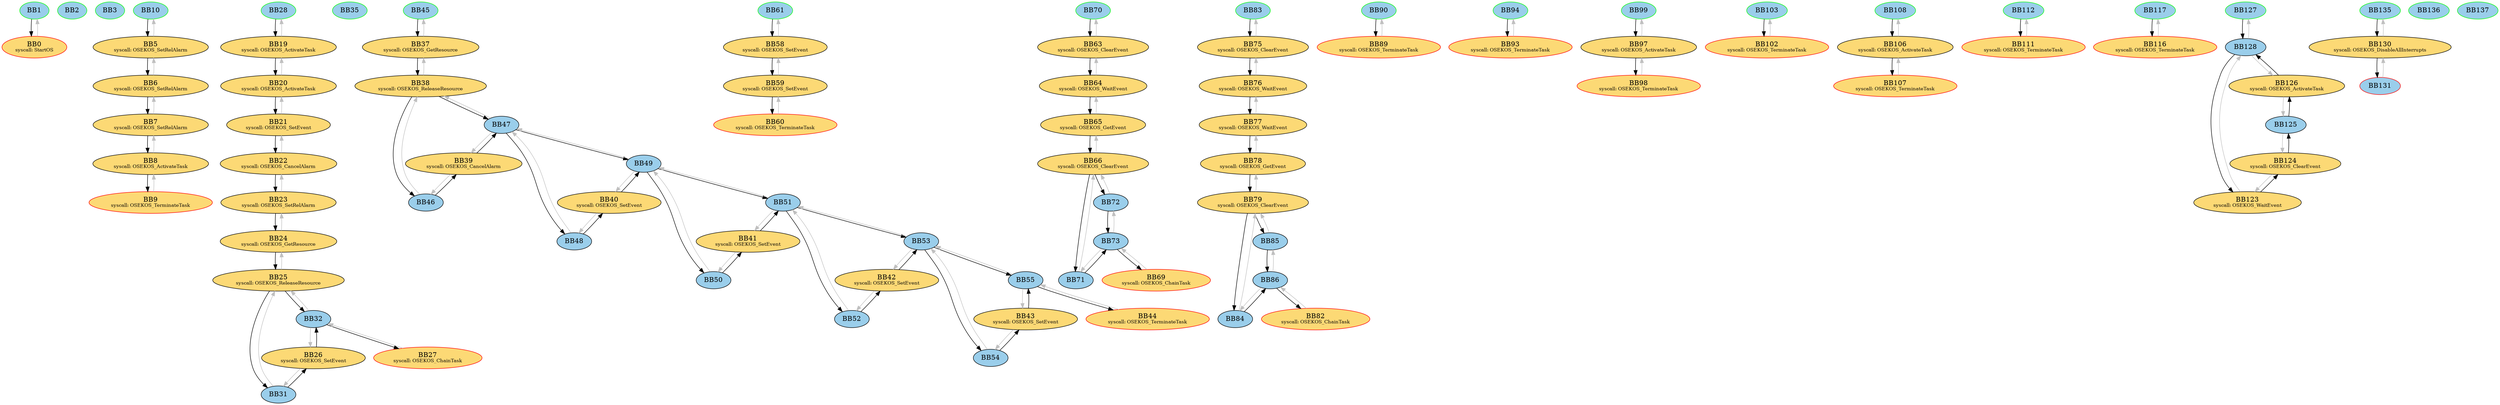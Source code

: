 digraph G {
	subgraph main{
		node [style=filled];
		"BB1" "BB0" ;
		BB1 -> BB0;
		BB1[fillcolor="#9ACEEB" style=filled];
		BB0[fillcolor="#FCD975" style=filled label=<BB0<BR />
<FONT POINT-SIZE="10">syscall: StartOS</FONT>>];
		BB0 -> BB1[color=grey];
		BB0 [color=red style=filled] ;
		BB1 [color=green style=filled];
		label = "main";
	}
	subgraph isr1_tmp{
		node [style=filled];
		"BB2" ;
		BB2[fillcolor="#9ACEEB" style=filled];
		BB2 [color=red style=filled] ;
		BB2 [color=green style=filled];
		label = "isr1_tmp";
	}
	subgraph OSEKOS_ISR_isr_button_start{
		node [style=filled];
		"BB3" ;
		BB3[fillcolor="#9ACEEB" style=filled];
		BB3 [color=red style=filled] ;
		BB3 [color=green style=filled];
		label = "OSEKOS_ISR_isr_button_start";
	}
	subgraph OSEKOS_TASK_FUNC_InitTask{
		node [style=filled];
		"BB10" "BB5" "BB6" "BB7" "BB8" "BB9" ;
		BB10 -> BB5;
		BB10[fillcolor="#9ACEEB" style=filled];
		BB5 -> BB6;
		BB5[fillcolor="#FCD975" style=filled label=<BB5<BR />
<FONT POINT-SIZE="10">syscall: OSEKOS_SetRelAlarm</FONT>>];
		BB5 -> BB10[color=grey];
		BB6 -> BB7;
		BB6[fillcolor="#FCD975" style=filled label=<BB6<BR />
<FONT POINT-SIZE="10">syscall: OSEKOS_SetRelAlarm</FONT>>];
		BB6 -> BB5[color=grey];
		BB7 -> BB8;
		BB7[fillcolor="#FCD975" style=filled label=<BB7<BR />
<FONT POINT-SIZE="10">syscall: OSEKOS_SetRelAlarm</FONT>>];
		BB7 -> BB6[color=grey];
		BB8 -> BB9;
		BB8[fillcolor="#FCD975" style=filled label=<BB8<BR />
<FONT POINT-SIZE="10">syscall: OSEKOS_ActivateTask</FONT>>];
		BB8 -> BB7[color=grey];
		BB9[fillcolor="#FCD975" style=filled label=<BB9<BR />
<FONT POINT-SIZE="10">syscall: OSEKOS_TerminateTask</FONT>>];
		BB9 -> BB8[color=grey];
		BB9 [color=red style=filled] ;
		BB10 [color=green style=filled];
		label = "OSEKOS_TASK_FUNC_InitTask";
	}
	subgraph OSEKOS_TASK_FUNC_SignalGatherInitiateTask{
		node [style=filled];
		"BB28" "BB19" "BB20" "BB21" "BB22" "BB23" "BB24" "BB25" "BB31" "BB32" "BB26" "BB27" ;
		BB28 -> BB19;
		BB28[fillcolor="#9ACEEB" style=filled];
		BB19 -> BB20;
		BB19[fillcolor="#FCD975" style=filled label=<BB19<BR />
<FONT POINT-SIZE="10">syscall: OSEKOS_ActivateTask</FONT>>];
		BB19 -> BB28[color=grey];
		BB20 -> BB21;
		BB20[fillcolor="#FCD975" style=filled label=<BB20<BR />
<FONT POINT-SIZE="10">syscall: OSEKOS_ActivateTask</FONT>>];
		BB20 -> BB19[color=grey];
		BB21 -> BB22;
		BB21[fillcolor="#FCD975" style=filled label=<BB21<BR />
<FONT POINT-SIZE="10">syscall: OSEKOS_SetEvent</FONT>>];
		BB21 -> BB20[color=grey];
		BB22 -> BB23;
		BB22[fillcolor="#FCD975" style=filled label=<BB22<BR />
<FONT POINT-SIZE="10">syscall: OSEKOS_CancelAlarm</FONT>>];
		BB22 -> BB21[color=grey];
		BB23 -> BB24;
		BB23[fillcolor="#FCD975" style=filled label=<BB23<BR />
<FONT POINT-SIZE="10">syscall: OSEKOS_SetRelAlarm</FONT>>];
		BB23 -> BB22[color=grey];
		BB24 -> BB25;
		BB24[fillcolor="#FCD975" style=filled label=<BB24<BR />
<FONT POINT-SIZE="10">syscall: OSEKOS_GetResource</FONT>>];
		BB24 -> BB23[color=grey];
		BB25 -> BB31;
		BB25 -> BB32;
		BB25[fillcolor="#FCD975" style=filled label=<BB25<BR />
<FONT POINT-SIZE="10">syscall: OSEKOS_ReleaseResource</FONT>>];
		BB25 -> BB24[color=grey];
		BB31 -> BB26;
		BB31[fillcolor="#9ACEEB" style=filled];
		BB31 -> BB25[color=grey];
		BB32 -> BB27;
		BB32[fillcolor="#9ACEEB" style=filled];
		BB32 -> BB25[color=grey];
		BB32 -> BB26[color=grey];
		BB26 -> BB32;
		BB26[fillcolor="#FCD975" style=filled label=<BB26<BR />
<FONT POINT-SIZE="10">syscall: OSEKOS_SetEvent</FONT>>];
		BB26 -> BB31[color=grey];
		BB27[fillcolor="#FCD975" style=filled label=<BB27<BR />
<FONT POINT-SIZE="10">syscall: OSEKOS_ChainTask</FONT>>];
		BB27 -> BB32[color=grey];
		BB27 [color=red style=filled] ;
		BB28 [color=green style=filled];
		label = "OSEKOS_TASK_FUNC_SignalGatherInitiateTask";
	}
	subgraph _ZN7Machine18disable_interruptsEv{
		node [style=filled];
		"BB35" ;
		BB35[fillcolor="#9ACEEB" style=filled];
		BB35 [color=red style=filled] ;
		BB35 [color=green style=filled];
		label = "_ZN7Machine18disable_interruptsEv";
	}
	subgraph OSEKOS_TASK_FUNC_SignalGatherWaitTask{
		node [style=filled];
		"BB45" "BB37" "BB38" "BB46" "BB47" "BB39" "BB48" "BB49" "BB40" "BB50" "BB51" "BB41" "BB52" "BB53" "BB42" "BB54" "BB55" "BB43" "BB44" ;
		BB45 -> BB37;
		BB45[fillcolor="#9ACEEB" style=filled];
		BB37 -> BB38;
		BB37[fillcolor="#FCD975" style=filled label=<BB37<BR />
<FONT POINT-SIZE="10">syscall: OSEKOS_GetResource</FONT>>];
		BB37 -> BB45[color=grey];
		BB38 -> BB46;
		BB38 -> BB47;
		BB38[fillcolor="#FCD975" style=filled label=<BB38<BR />
<FONT POINT-SIZE="10">syscall: OSEKOS_ReleaseResource</FONT>>];
		BB38 -> BB37[color=grey];
		BB46 -> BB39;
		BB46[fillcolor="#9ACEEB" style=filled];
		BB46 -> BB38[color=grey];
		BB47 -> BB48;
		BB47 -> BB49;
		BB47[fillcolor="#9ACEEB" style=filled];
		BB47 -> BB38[color=grey];
		BB47 -> BB39[color=grey];
		BB39 -> BB47;
		BB39[fillcolor="#FCD975" style=filled label=<BB39<BR />
<FONT POINT-SIZE="10">syscall: OSEKOS_CancelAlarm</FONT>>];
		BB39 -> BB46[color=grey];
		BB48 -> BB40;
		BB48[fillcolor="#9ACEEB" style=filled];
		BB48 -> BB47[color=grey];
		BB49 -> BB50;
		BB49 -> BB51;
		BB49[fillcolor="#9ACEEB" style=filled];
		BB49 -> BB47[color=grey];
		BB49 -> BB40[color=grey];
		BB40 -> BB49;
		BB40[fillcolor="#FCD975" style=filled label=<BB40<BR />
<FONT POINT-SIZE="10">syscall: OSEKOS_SetEvent</FONT>>];
		BB40 -> BB48[color=grey];
		BB50 -> BB41;
		BB50[fillcolor="#9ACEEB" style=filled];
		BB50 -> BB49[color=grey];
		BB51 -> BB52;
		BB51 -> BB53;
		BB51[fillcolor="#9ACEEB" style=filled];
		BB51 -> BB49[color=grey];
		BB51 -> BB41[color=grey];
		BB41 -> BB51;
		BB41[fillcolor="#FCD975" style=filled label=<BB41<BR />
<FONT POINT-SIZE="10">syscall: OSEKOS_SetEvent</FONT>>];
		BB41 -> BB50[color=grey];
		BB52 -> BB42;
		BB52[fillcolor="#9ACEEB" style=filled];
		BB52 -> BB51[color=grey];
		BB53 -> BB54;
		BB53 -> BB55;
		BB53[fillcolor="#9ACEEB" style=filled];
		BB53 -> BB51[color=grey];
		BB53 -> BB42[color=grey];
		BB42 -> BB53;
		BB42[fillcolor="#FCD975" style=filled label=<BB42<BR />
<FONT POINT-SIZE="10">syscall: OSEKOS_SetEvent</FONT>>];
		BB42 -> BB52[color=grey];
		BB54 -> BB43;
		BB54[fillcolor="#9ACEEB" style=filled];
		BB54 -> BB53[color=grey];
		BB55 -> BB44;
		BB55[fillcolor="#9ACEEB" style=filled];
		BB55 -> BB53[color=grey];
		BB55 -> BB43[color=grey];
		BB43 -> BB55;
		BB43[fillcolor="#FCD975" style=filled label=<BB43<BR />
<FONT POINT-SIZE="10">syscall: OSEKOS_SetEvent</FONT>>];
		BB43 -> BB54[color=grey];
		BB44[fillcolor="#FCD975" style=filled label=<BB44<BR />
<FONT POINT-SIZE="10">syscall: OSEKOS_TerminateTask</FONT>>];
		BB44 -> BB55[color=grey];
		BB44 [color=red style=filled] ;
		BB45 [color=green style=filled];
		label = "OSEKOS_TASK_FUNC_SignalGatherWaitTask";
	}
	subgraph OSEKOS_TASK_FUNC_SignalGatherTimeoutTask{
		node [style=filled];
		"BB61" "BB58" "BB59" "BB60" ;
		BB61 -> BB58;
		BB61[fillcolor="#9ACEEB" style=filled];
		BB58 -> BB59;
		BB58[fillcolor="#FCD975" style=filled label=<BB58<BR />
<FONT POINT-SIZE="10">syscall: OSEKOS_SetEvent</FONT>>];
		BB58 -> BB61[color=grey];
		BB59 -> BB60;
		BB59[fillcolor="#FCD975" style=filled label=<BB59<BR />
<FONT POINT-SIZE="10">syscall: OSEKOS_SetEvent</FONT>>];
		BB59 -> BB58[color=grey];
		BB60[fillcolor="#FCD975" style=filled label=<BB60<BR />
<FONT POINT-SIZE="10">syscall: OSEKOS_TerminateTask</FONT>>];
		BB60 -> BB59[color=grey];
		BB60 [color=red style=filled] ;
		BB61 [color=green style=filled];
		label = "OSEKOS_TASK_FUNC_SignalGatherTimeoutTask";
	}
	subgraph OSEKOS_TASK_FUNC_SignalProcessingActuateTask{
		node [style=filled];
		"BB70" "BB63" "BB64" "BB65" "BB66" "BB71" "BB72" "BB73" "BB69" ;
		BB70 -> BB63;
		BB70[fillcolor="#9ACEEB" style=filled];
		BB63 -> BB64;
		BB63[fillcolor="#FCD975" style=filled label=<BB63<BR />
<FONT POINT-SIZE="10">syscall: OSEKOS_ClearEvent</FONT>>];
		BB63 -> BB70[color=grey];
		BB64 -> BB65;
		BB64[fillcolor="#FCD975" style=filled label=<BB64<BR />
<FONT POINT-SIZE="10">syscall: OSEKOS_WaitEvent</FONT>>];
		BB64 -> BB63[color=grey];
		BB65 -> BB66;
		BB65[fillcolor="#FCD975" style=filled label=<BB65<BR />
<FONT POINT-SIZE="10">syscall: OSEKOS_GetEvent</FONT>>];
		BB65 -> BB64[color=grey];
		BB66 -> BB71;
		BB66 -> BB72;
		BB66[fillcolor="#FCD975" style=filled label=<BB66<BR />
<FONT POINT-SIZE="10">syscall: OSEKOS_ClearEvent</FONT>>];
		BB66 -> BB65[color=grey];
		BB71 -> BB73;
		BB71[fillcolor="#9ACEEB" style=filled];
		BB71 -> BB66[color=grey];
		BB72 -> BB73;
		BB72[fillcolor="#9ACEEB" style=filled];
		BB72 -> BB66[color=grey];
		BB73 -> BB69;
		BB73[fillcolor="#9ACEEB" style=filled];
		BB73 -> BB71[color=grey];
		BB73 -> BB72[color=grey];
		BB69[fillcolor="#FCD975" style=filled label=<BB69<BR />
<FONT POINT-SIZE="10">syscall: OSEKOS_ChainTask</FONT>>];
		BB69 -> BB73[color=grey];
		BB69 [color=red style=filled] ;
		BB70 [color=green style=filled];
		label = "OSEKOS_TASK_FUNC_SignalProcessingActuateTask";
	}
	subgraph OSEKOS_TASK_FUNC_SignalProcessingAttitudeTask{
		node [style=filled];
		"BB83" "BB75" "BB76" "BB77" "BB78" "BB79" "BB84" "BB85" "BB86" "BB82" ;
		BB83 -> BB75;
		BB83[fillcolor="#9ACEEB" style=filled];
		BB75 -> BB76;
		BB75[fillcolor="#FCD975" style=filled label=<BB75<BR />
<FONT POINT-SIZE="10">syscall: OSEKOS_ClearEvent</FONT>>];
		BB75 -> BB83[color=grey];
		BB76 -> BB77;
		BB76[fillcolor="#FCD975" style=filled label=<BB76<BR />
<FONT POINT-SIZE="10">syscall: OSEKOS_WaitEvent</FONT>>];
		BB76 -> BB75[color=grey];
		BB77 -> BB78;
		BB77[fillcolor="#FCD975" style=filled label=<BB77<BR />
<FONT POINT-SIZE="10">syscall: OSEKOS_WaitEvent</FONT>>];
		BB77 -> BB76[color=grey];
		BB78 -> BB79;
		BB78[fillcolor="#FCD975" style=filled label=<BB78<BR />
<FONT POINT-SIZE="10">syscall: OSEKOS_GetEvent</FONT>>];
		BB78 -> BB77[color=grey];
		BB79 -> BB84;
		BB79 -> BB85;
		BB79[fillcolor="#FCD975" style=filled label=<BB79<BR />
<FONT POINT-SIZE="10">syscall: OSEKOS_ClearEvent</FONT>>];
		BB79 -> BB78[color=grey];
		BB84 -> BB86;
		BB84[fillcolor="#9ACEEB" style=filled];
		BB84 -> BB79[color=grey];
		BB85 -> BB86;
		BB85[fillcolor="#9ACEEB" style=filled];
		BB85 -> BB79[color=grey];
		BB86 -> BB82;
		BB86[fillcolor="#9ACEEB" style=filled];
		BB86 -> BB84[color=grey];
		BB86 -> BB85[color=grey];
		BB82[fillcolor="#FCD975" style=filled label=<BB82<BR />
<FONT POINT-SIZE="10">syscall: OSEKOS_ChainTask</FONT>>];
		BB82 -> BB86[color=grey];
		BB82 [color=red style=filled] ;
		BB83 [color=green style=filled];
		label = "OSEKOS_TASK_FUNC_SignalProcessingAttitudeTask";
	}
	subgraph OSEKOS_TASK_FUNC_FlightControlActuateTask{
		node [style=filled];
		"BB90" "BB89" ;
		BB90 -> BB89;
		BB90[fillcolor="#9ACEEB" style=filled];
		BB89[fillcolor="#FCD975" style=filled label=<BB89<BR />
<FONT POINT-SIZE="10">syscall: OSEKOS_TerminateTask</FONT>>];
		BB89 -> BB90[color=grey];
		BB89 [color=red style=filled] ;
		BB90 [color=green style=filled];
		label = "OSEKOS_TASK_FUNC_FlightControlActuateTask";
	}
	subgraph OSEKOS_TASK_FUNC_FlightControlAttitudeTask{
		node [style=filled];
		"BB94" "BB93" ;
		BB94 -> BB93;
		BB94[fillcolor="#9ACEEB" style=filled];
		BB93[fillcolor="#FCD975" style=filled label=<BB93<BR />
<FONT POINT-SIZE="10">syscall: OSEKOS_TerminateTask</FONT>>];
		BB93 -> BB94[color=grey];
		BB93 [color=red style=filled] ;
		BB94 [color=green style=filled];
		label = "OSEKOS_TASK_FUNC_FlightControlAttitudeTask";
	}
	subgraph OSEKOS_TASK_FUNC_ActuateTask{
		node [style=filled];
		"BB99" "BB97" "BB98" ;
		BB99 -> BB97;
		BB99[fillcolor="#9ACEEB" style=filled];
		BB97 -> BB98;
		BB97[fillcolor="#FCD975" style=filled label=<BB97<BR />
<FONT POINT-SIZE="10">syscall: OSEKOS_ActivateTask</FONT>>];
		BB97 -> BB99[color=grey];
		BB98[fillcolor="#FCD975" style=filled label=<BB98<BR />
<FONT POINT-SIZE="10">syscall: OSEKOS_TerminateTask</FONT>>];
		BB98 -> BB97[color=grey];
		BB98 [color=red style=filled] ;
		BB99 [color=green style=filled];
		label = "OSEKOS_TASK_FUNC_ActuateTask";
	}
	subgraph OSEKOS_TASK_FUNC_MavlinkSendTask{
		node [style=filled];
		"BB103" "BB102" ;
		BB103 -> BB102;
		BB103[fillcolor="#9ACEEB" style=filled];
		BB102[fillcolor="#FCD975" style=filled label=<BB102<BR />
<FONT POINT-SIZE="10">syscall: OSEKOS_TerminateTask</FONT>>];
		BB102 -> BB103[color=grey];
		BB102 [color=red style=filled] ;
		BB103 [color=green style=filled];
		label = "OSEKOS_TASK_FUNC_MavlinkSendTask";
	}
	subgraph OSEKOS_TASK_FUNC_MavlinkRecvTask{
		node [style=filled];
		"BB108" "BB106" "BB107" ;
		BB108 -> BB106;
		BB108[fillcolor="#9ACEEB" style=filled];
		BB106 -> BB107;
		BB106[fillcolor="#FCD975" style=filled label=<BB106<BR />
<FONT POINT-SIZE="10">syscall: OSEKOS_ActivateTask</FONT>>];
		BB106 -> BB108[color=grey];
		BB107[fillcolor="#FCD975" style=filled label=<BB107<BR />
<FONT POINT-SIZE="10">syscall: OSEKOS_TerminateTask</FONT>>];
		BB107 -> BB106[color=grey];
		BB107 [color=red style=filled] ;
		BB108 [color=green style=filled];
		label = "OSEKOS_TASK_FUNC_MavlinkRecvTask";
	}
	subgraph OSEKOS_TASK_FUNC_CopterControlTask{
		node [style=filled];
		"BB112" "BB111" ;
		BB112 -> BB111;
		BB112[fillcolor="#9ACEEB" style=filled];
		BB111[fillcolor="#FCD975" style=filled label=<BB111<BR />
<FONT POINT-SIZE="10">syscall: OSEKOS_TerminateTask</FONT>>];
		BB111 -> BB112[color=grey];
		BB111 [color=red style=filled] ;
		BB112 [color=green style=filled];
		label = "OSEKOS_TASK_FUNC_CopterControlTask";
	}
	subgraph OSEKOS_TASK_FUNC_CopterControlWatchdogTask{
		node [style=filled];
		"BB117" "BB116" ;
		BB117 -> BB116;
		BB117[fillcolor="#9ACEEB" style=filled];
		BB116[fillcolor="#FCD975" style=filled label=<BB116<BR />
<FONT POINT-SIZE="10">syscall: OSEKOS_TerminateTask</FONT>>];
		BB116 -> BB117[color=grey];
		BB116 [color=red style=filled] ;
		BB117 [color=green style=filled];
		label = "OSEKOS_TASK_FUNC_CopterControlWatchdogTask";
	}
	subgraph OSEKOS_TASK_FUNC_EthernetTask{
		node [style=filled];
		"BB127" "BB128" "BB123" "BB124" "BB125" "BB126" ;
		BB127 -> BB128;
		BB127[fillcolor="#9ACEEB" style=filled];
		BB128 -> BB123;
		BB128[fillcolor="#9ACEEB" style=filled];
		BB128 -> BB126[color=grey];
		BB128 -> BB127[color=grey];
		BB123 -> BB124;
		BB123[fillcolor="#FCD975" style=filled label=<BB123<BR />
<FONT POINT-SIZE="10">syscall: OSEKOS_WaitEvent</FONT>>];
		BB123 -> BB128[color=grey];
		BB124 -> BB125;
		BB124[fillcolor="#FCD975" style=filled label=<BB124<BR />
<FONT POINT-SIZE="10">syscall: OSEKOS_ClearEvent</FONT>>];
		BB124 -> BB123[color=grey];
		BB125 -> BB126;
		BB125[fillcolor="#9ACEEB" style=filled];
		BB125 -> BB124[color=grey];
		BB126 -> BB128;
		BB126[fillcolor="#FCD975" style=filled label=<BB126<BR />
<FONT POINT-SIZE="10">syscall: OSEKOS_ActivateTask</FONT>>];
		BB126 -> BB125[color=grey];
		BB127 [color=green style=filled];
		label = "OSEKOS_TASK_FUNC_EthernetTask";
	}
	subgraph __OS_HOOK_DEFINED_FaultDetectedHook{
		node [style=filled];
		"BB135" "BB130" "BB131" ;
		BB135 -> BB130;
		BB135[fillcolor="#9ACEEB" style=filled];
		BB130 -> BB131;
		BB130[fillcolor="#FCD975" style=filled label=<BB130<BR />
<FONT POINT-SIZE="10">syscall: OSEKOS_DisableAllInterrupts</FONT>>];
		BB130 -> BB135[color=grey];
		BB131[fillcolor="#9ACEEB" style=filled];
		BB131 -> BB130[color=grey];
		BB131 [color=red style=filled] ;
		BB135 [color=green style=filled];
		label = "__OS_HOOK_DEFINED_FaultDetectedHook";
	}
	subgraph _ZN11Null_Stream8setcolorI5ColorEEvT_S2_{
		node [style=filled];
		"BB136" ;
		BB136[fillcolor="#9ACEEB" style=filled];
		BB136 [color=red style=filled] ;
		BB136 [color=green style=filled];
		label = "_ZN11Null_Stream8setcolorI5ColorEEvT_S2_";
	}
	subgraph _ZN11Null_StreamlsIPKcEERS_T_{
		node [style=filled];
		"BB137" ;
		BB137[fillcolor="#9ACEEB" style=filled];
		BB137 [color=red style=filled] ;
		BB137 [color=green style=filled];
		label = "_ZN11Null_StreamlsIPKcEERS_T_";
	}
}
